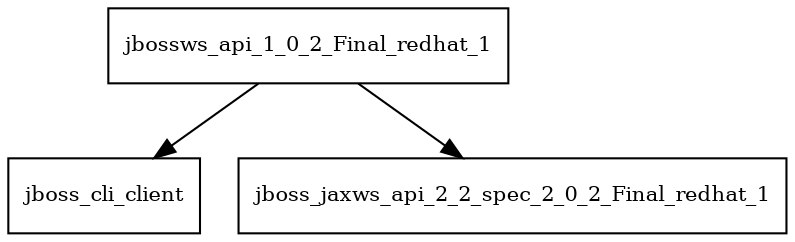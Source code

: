 digraph jbossws_api_1_0_2_Final_redhat_1_dependencies {
  node [shape = box, fontsize=10.0];
  jbossws_api_1_0_2_Final_redhat_1 -> jboss_cli_client;
  jbossws_api_1_0_2_Final_redhat_1 -> jboss_jaxws_api_2_2_spec_2_0_2_Final_redhat_1;
}
